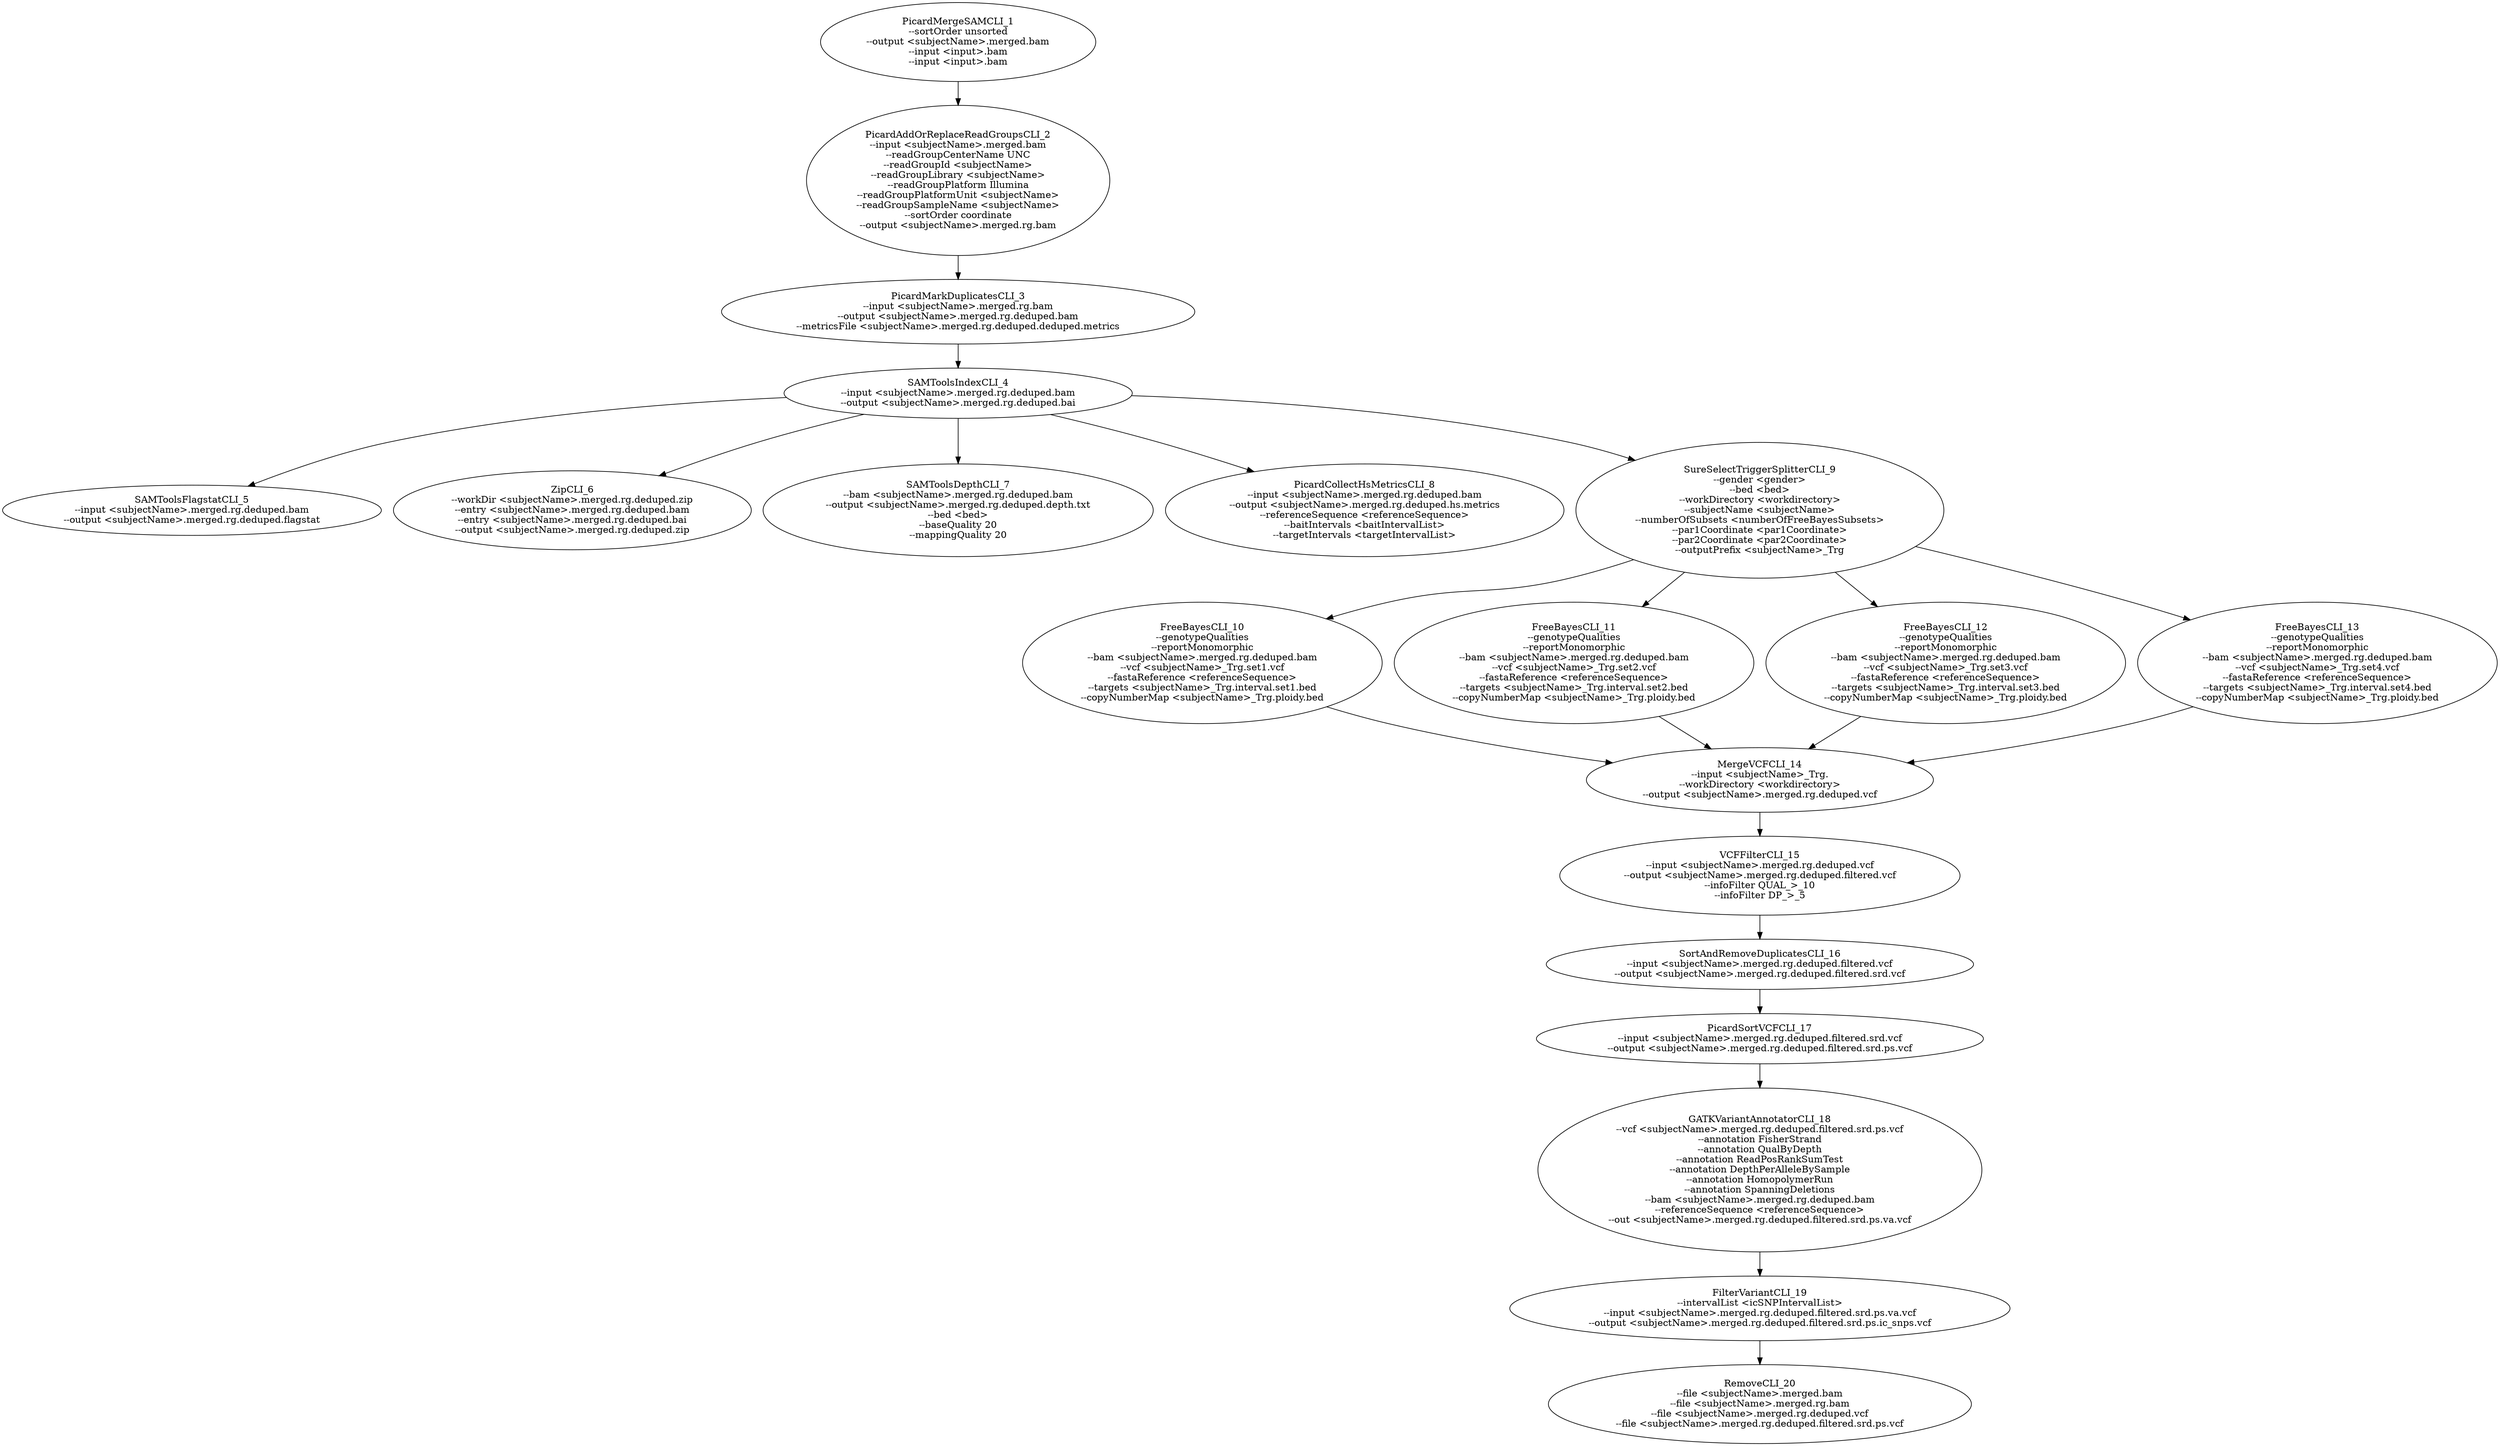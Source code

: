 digraph G {
  PicardMergeSAMCLI_1 [ label="PicardMergeSAMCLI_1
--sortOrder unsorted
--output <subjectName>.merged.bam
--input <input>.bam
--input <input>.bam
" ];
  PicardAddOrReplaceReadGroupsCLI_2 [ label="PicardAddOrReplaceReadGroupsCLI_2
--input <subjectName>.merged.bam
--readGroupCenterName UNC
--readGroupId <subjectName>
--readGroupLibrary <subjectName>
--readGroupPlatform Illumina
--readGroupPlatformUnit <subjectName>
--readGroupSampleName <subjectName>
--sortOrder coordinate
--output <subjectName>.merged.rg.bam
" ];
  PicardMarkDuplicatesCLI_3 [ label="PicardMarkDuplicatesCLI_3
--input <subjectName>.merged.rg.bam
--output <subjectName>.merged.rg.deduped.bam
--metricsFile <subjectName>.merged.rg.deduped.deduped.metrics
" ];
  SAMToolsIndexCLI_4 [ label="SAMToolsIndexCLI_4
--input <subjectName>.merged.rg.deduped.bam
--output <subjectName>.merged.rg.deduped.bai
" ];
  SAMToolsFlagstatCLI_5 [ label="SAMToolsFlagstatCLI_5
--input <subjectName>.merged.rg.deduped.bam
--output <subjectName>.merged.rg.deduped.flagstat
" ];
  ZipCLI_6 [ label="ZipCLI_6
--workDir <subjectName>.merged.rg.deduped.zip
--entry <subjectName>.merged.rg.deduped.bam
--entry <subjectName>.merged.rg.deduped.bai
--output <subjectName>.merged.rg.deduped.zip
" ];
  SAMToolsDepthCLI_7 [ label="SAMToolsDepthCLI_7
--bam <subjectName>.merged.rg.deduped.bam
--output <subjectName>.merged.rg.deduped.depth.txt
--bed <bed>
--baseQuality 20
--mappingQuality 20
" ];
  PicardCollectHsMetricsCLI_8 [ label="PicardCollectHsMetricsCLI_8
--input <subjectName>.merged.rg.deduped.bam
--output <subjectName>.merged.rg.deduped.hs.metrics
--referenceSequence <referenceSequence>
--baitIntervals <baitIntervalList>
--targetIntervals <targetIntervalList>
" ];
  SureSelectTriggerSplitterCLI_9 [ label="SureSelectTriggerSplitterCLI_9
--gender <gender>
--bed <bed>
--workDirectory <workdirectory>
--subjectName <subjectName>
--numberOfSubsets <numberOfFreeBayesSubsets>
--par1Coordinate <par1Coordinate>
--par2Coordinate <par2Coordinate>
--outputPrefix <subjectName>_Trg
" ];
  FreeBayesCLI_10 [ label="FreeBayesCLI_10
--genotypeQualities
--reportMonomorphic
--bam <subjectName>.merged.rg.deduped.bam
--vcf <subjectName>_Trg.set1.vcf
--fastaReference <referenceSequence>
--targets <subjectName>_Trg.interval.set1.bed
--copyNumberMap <subjectName>_Trg.ploidy.bed
" ];
  FreeBayesCLI_11 [ label="FreeBayesCLI_11
--genotypeQualities
--reportMonomorphic
--bam <subjectName>.merged.rg.deduped.bam
--vcf <subjectName>_Trg.set2.vcf
--fastaReference <referenceSequence>
--targets <subjectName>_Trg.interval.set2.bed
--copyNumberMap <subjectName>_Trg.ploidy.bed
" ];
  FreeBayesCLI_12 [ label="FreeBayesCLI_12
--genotypeQualities
--reportMonomorphic
--bam <subjectName>.merged.rg.deduped.bam
--vcf <subjectName>_Trg.set3.vcf
--fastaReference <referenceSequence>
--targets <subjectName>_Trg.interval.set3.bed
--copyNumberMap <subjectName>_Trg.ploidy.bed
" ];
  FreeBayesCLI_13 [ label="FreeBayesCLI_13
--genotypeQualities
--reportMonomorphic
--bam <subjectName>.merged.rg.deduped.bam
--vcf <subjectName>_Trg.set4.vcf
--fastaReference <referenceSequence>
--targets <subjectName>_Trg.interval.set4.bed
--copyNumberMap <subjectName>_Trg.ploidy.bed
" ];
  MergeVCFCLI_14 [ label="MergeVCFCLI_14
--input <subjectName>_Trg.
--workDirectory <workdirectory>
--output <subjectName>.merged.rg.deduped.vcf
" ];
  VCFFilterCLI_15 [ label="VCFFilterCLI_15
--input <subjectName>.merged.rg.deduped.vcf
--output <subjectName>.merged.rg.deduped.filtered.vcf
--infoFilter QUAL_>_10
--infoFilter DP_>_5
" ];
  SortAndRemoveDuplicatesCLI_16 [ label="SortAndRemoveDuplicatesCLI_16
--input <subjectName>.merged.rg.deduped.filtered.vcf
--output <subjectName>.merged.rg.deduped.filtered.srd.vcf
" ];
  PicardSortVCFCLI_17 [ label="PicardSortVCFCLI_17
--input <subjectName>.merged.rg.deduped.filtered.srd.vcf
--output <subjectName>.merged.rg.deduped.filtered.srd.ps.vcf
" ];
  GATKVariantAnnotatorCLI_18 [ label="GATKVariantAnnotatorCLI_18
--vcf <subjectName>.merged.rg.deduped.filtered.srd.ps.vcf
--annotation FisherStrand
--annotation QualByDepth
--annotation ReadPosRankSumTest
--annotation DepthPerAlleleBySample
--annotation HomopolymerRun
--annotation SpanningDeletions
--bam <subjectName>.merged.rg.deduped.bam
--referenceSequence <referenceSequence>
--out <subjectName>.merged.rg.deduped.filtered.srd.ps.va.vcf
" ];
  FilterVariantCLI_19 [ label="FilterVariantCLI_19
--intervalList <icSNPIntervalList>
--input <subjectName>.merged.rg.deduped.filtered.srd.ps.va.vcf
--output <subjectName>.merged.rg.deduped.filtered.srd.ps.ic_snps.vcf
" ];
  RemoveCLI_20 [ label="RemoveCLI_20
--file <subjectName>.merged.bam
--file <subjectName>.merged.rg.bam
--file <subjectName>.merged.rg.deduped.vcf
--file <subjectName>.merged.rg.deduped.filtered.srd.ps.vcf
" ];
  PicardMergeSAMCLI_1 -> PicardAddOrReplaceReadGroupsCLI_2;
  PicardAddOrReplaceReadGroupsCLI_2 -> PicardMarkDuplicatesCLI_3;
  PicardMarkDuplicatesCLI_3 -> SAMToolsIndexCLI_4;
  SAMToolsIndexCLI_4 -> SAMToolsFlagstatCLI_5;
  SAMToolsIndexCLI_4 -> ZipCLI_6;
  SAMToolsIndexCLI_4 -> SAMToolsDepthCLI_7;
  SAMToolsIndexCLI_4 -> PicardCollectHsMetricsCLI_8;
  SAMToolsIndexCLI_4 -> SureSelectTriggerSplitterCLI_9;
  SureSelectTriggerSplitterCLI_9 -> FreeBayesCLI_10;
  SureSelectTriggerSplitterCLI_9 -> FreeBayesCLI_11;
  SureSelectTriggerSplitterCLI_9 -> FreeBayesCLI_12;
  SureSelectTriggerSplitterCLI_9 -> FreeBayesCLI_13;
  FreeBayesCLI_10 -> MergeVCFCLI_14;
  FreeBayesCLI_11 -> MergeVCFCLI_14;
  FreeBayesCLI_12 -> MergeVCFCLI_14;
  FreeBayesCLI_13 -> MergeVCFCLI_14;
  MergeVCFCLI_14 -> VCFFilterCLI_15;
  VCFFilterCLI_15 -> SortAndRemoveDuplicatesCLI_16;
  SortAndRemoveDuplicatesCLI_16 -> PicardSortVCFCLI_17;
  PicardSortVCFCLI_17 -> GATKVariantAnnotatorCLI_18;
  GATKVariantAnnotatorCLI_18 -> FilterVariantCLI_19;
  FilterVariantCLI_19 -> RemoveCLI_20;
}
